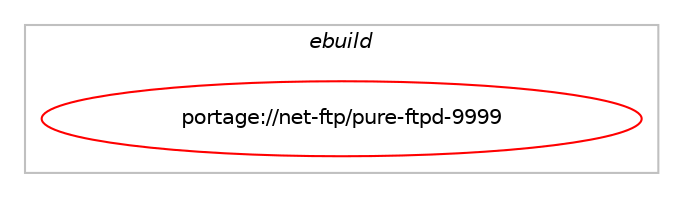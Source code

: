 digraph prolog {

# *************
# Graph options
# *************

newrank=true;
concentrate=true;
compound=true;
graph [rankdir=LR,fontname=Helvetica,fontsize=10,ranksep=1.5];#, ranksep=2.5, nodesep=0.2];
edge  [arrowhead=vee];
node  [fontname=Helvetica,fontsize=10];

# **********
# The ebuild
# **********

subgraph cluster_leftcol {
color=gray;
label=<<i>ebuild</i>>;
id [label="portage://net-ftp/pure-ftpd-9999", color=red, width=4, href="../net-ftp/pure-ftpd-9999.svg"];
}

# ****************
# The dependencies
# ****************

subgraph cluster_midcol {
color=gray;
label=<<i>dependencies</i>>;
subgraph cluster_compile {
fillcolor="#eeeeee";
style=filled;
label=<<i>compile</i>>;
# *** BEGIN UNKNOWN DEPENDENCY TYPE (TODO) ***
# id -> equal(use_conditional_group(positive,caps,portage://net-ftp/pure-ftpd-9999,[package_dependency(portage://net-ftp/pure-ftpd-9999,install,no,sys-libs,libcap,none,[,,],[],[])]))
# *** END UNKNOWN DEPENDENCY TYPE (TODO) ***

# *** BEGIN UNKNOWN DEPENDENCY TYPE (TODO) ***
# id -> equal(use_conditional_group(positive,ldap,portage://net-ftp/pure-ftpd-9999,[package_dependency(portage://net-ftp/pure-ftpd-9999,install,no,net-nds,openldap,greaterequal,[2.0.25,,,2.0.25],any_same_slot,[])]))
# *** END UNKNOWN DEPENDENCY TYPE (TODO) ***

# *** BEGIN UNKNOWN DEPENDENCY TYPE (TODO) ***
# id -> equal(use_conditional_group(positive,mysql,portage://net-ftp/pure-ftpd-9999,[any_of_group([package_dependency(portage://net-ftp/pure-ftpd-9999,install,no,dev-db,mariadb-connector-c,none,[,,],[],[]),package_dependency(portage://net-ftp/pure-ftpd-9999,install,no,dev-db,mysql-connector-c,none,[,,],[],[])])]))
# *** END UNKNOWN DEPENDENCY TYPE (TODO) ***

# *** BEGIN UNKNOWN DEPENDENCY TYPE (TODO) ***
# id -> equal(use_conditional_group(positive,pam,portage://net-ftp/pure-ftpd-9999,[package_dependency(portage://net-ftp/pure-ftpd-9999,install,no,sys-libs,pam,none,[,,],[],[])]))
# *** END UNKNOWN DEPENDENCY TYPE (TODO) ***

# *** BEGIN UNKNOWN DEPENDENCY TYPE (TODO) ***
# id -> equal(use_conditional_group(positive,postgres,portage://net-ftp/pure-ftpd-9999,[package_dependency(portage://net-ftp/pure-ftpd-9999,install,no,dev-db,postgresql,none,[,,],any_same_slot,[])]))
# *** END UNKNOWN DEPENDENCY TYPE (TODO) ***

# *** BEGIN UNKNOWN DEPENDENCY TYPE (TODO) ***
# id -> equal(use_conditional_group(positive,ssl,portage://net-ftp/pure-ftpd-9999,[package_dependency(portage://net-ftp/pure-ftpd-9999,install,no,dev-libs,openssl,none,[,,],[slot(0),equal],[use(disable(bindist),negative)])]))
# *** END UNKNOWN DEPENDENCY TYPE (TODO) ***

# *** BEGIN UNKNOWN DEPENDENCY TYPE (TODO) ***
# id -> equal(use_conditional_group(positive,sysquota,portage://net-ftp/pure-ftpd-9999,[package_dependency(portage://net-ftp/pure-ftpd-9999,install,no,sys-fs,quota,none,[,,],[],[use(disable(rpc),none)])]))
# *** END UNKNOWN DEPENDENCY TYPE (TODO) ***

# *** BEGIN UNKNOWN DEPENDENCY TYPE (TODO) ***
# id -> equal(use_conditional_group(positive,xinetd,portage://net-ftp/pure-ftpd-9999,[package_dependency(portage://net-ftp/pure-ftpd-9999,install,no,virtual,inetd,none,[,,],[],[])]))
# *** END UNKNOWN DEPENDENCY TYPE (TODO) ***

# *** BEGIN UNKNOWN DEPENDENCY TYPE (TODO) ***
# id -> equal(package_dependency(portage://net-ftp/pure-ftpd-9999,install,no,dev-libs,libsodium,none,[,,],any_same_slot,[]))
# *** END UNKNOWN DEPENDENCY TYPE (TODO) ***

# *** BEGIN UNKNOWN DEPENDENCY TYPE (TODO) ***
# id -> equal(package_dependency(portage://net-ftp/pure-ftpd-9999,install,no,virtual,libcrypt,none,[,,],any_same_slot,[]))
# *** END UNKNOWN DEPENDENCY TYPE (TODO) ***

}
subgraph cluster_compileandrun {
fillcolor="#eeeeee";
style=filled;
label=<<i>compile and run</i>>;
}
subgraph cluster_run {
fillcolor="#eeeeee";
style=filled;
label=<<i>run</i>>;
# *** BEGIN UNKNOWN DEPENDENCY TYPE (TODO) ***
# id -> equal(use_conditional_group(positive,caps,portage://net-ftp/pure-ftpd-9999,[package_dependency(portage://net-ftp/pure-ftpd-9999,run,no,sys-libs,libcap,none,[,,],[],[])]))
# *** END UNKNOWN DEPENDENCY TYPE (TODO) ***

# *** BEGIN UNKNOWN DEPENDENCY TYPE (TODO) ***
# id -> equal(use_conditional_group(positive,ldap,portage://net-ftp/pure-ftpd-9999,[package_dependency(portage://net-ftp/pure-ftpd-9999,run,no,net-nds,openldap,greaterequal,[2.0.25,,,2.0.25],any_same_slot,[])]))
# *** END UNKNOWN DEPENDENCY TYPE (TODO) ***

# *** BEGIN UNKNOWN DEPENDENCY TYPE (TODO) ***
# id -> equal(use_conditional_group(positive,mysql,portage://net-ftp/pure-ftpd-9999,[any_of_group([package_dependency(portage://net-ftp/pure-ftpd-9999,run,no,dev-db,mariadb-connector-c,none,[,,],[],[]),package_dependency(portage://net-ftp/pure-ftpd-9999,run,no,dev-db,mysql-connector-c,none,[,,],[],[])])]))
# *** END UNKNOWN DEPENDENCY TYPE (TODO) ***

# *** BEGIN UNKNOWN DEPENDENCY TYPE (TODO) ***
# id -> equal(use_conditional_group(positive,pam,portage://net-ftp/pure-ftpd-9999,[package_dependency(portage://net-ftp/pure-ftpd-9999,run,no,sys-libs,pam,none,[,,],[],[])]))
# *** END UNKNOWN DEPENDENCY TYPE (TODO) ***

# *** BEGIN UNKNOWN DEPENDENCY TYPE (TODO) ***
# id -> equal(use_conditional_group(positive,postgres,portage://net-ftp/pure-ftpd-9999,[package_dependency(portage://net-ftp/pure-ftpd-9999,run,no,dev-db,postgresql,none,[,,],any_same_slot,[])]))
# *** END UNKNOWN DEPENDENCY TYPE (TODO) ***

# *** BEGIN UNKNOWN DEPENDENCY TYPE (TODO) ***
# id -> equal(use_conditional_group(positive,selinux,portage://net-ftp/pure-ftpd-9999,[package_dependency(portage://net-ftp/pure-ftpd-9999,run,no,sec-policy,selinux-ftp,none,[,,],[],[])]))
# *** END UNKNOWN DEPENDENCY TYPE (TODO) ***

# *** BEGIN UNKNOWN DEPENDENCY TYPE (TODO) ***
# id -> equal(use_conditional_group(positive,ssl,portage://net-ftp/pure-ftpd-9999,[package_dependency(portage://net-ftp/pure-ftpd-9999,run,no,dev-libs,openssl,none,[,,],[slot(0),equal],[use(disable(bindist),negative)])]))
# *** END UNKNOWN DEPENDENCY TYPE (TODO) ***

# *** BEGIN UNKNOWN DEPENDENCY TYPE (TODO) ***
# id -> equal(use_conditional_group(positive,sysquota,portage://net-ftp/pure-ftpd-9999,[package_dependency(portage://net-ftp/pure-ftpd-9999,run,no,sys-fs,quota,none,[,,],[],[use(disable(rpc),none)])]))
# *** END UNKNOWN DEPENDENCY TYPE (TODO) ***

# *** BEGIN UNKNOWN DEPENDENCY TYPE (TODO) ***
# id -> equal(use_conditional_group(positive,xinetd,portage://net-ftp/pure-ftpd-9999,[package_dependency(portage://net-ftp/pure-ftpd-9999,run,no,virtual,inetd,none,[,,],[],[])]))
# *** END UNKNOWN DEPENDENCY TYPE (TODO) ***

# *** BEGIN UNKNOWN DEPENDENCY TYPE (TODO) ***
# id -> equal(package_dependency(portage://net-ftp/pure-ftpd-9999,run,no,dev-libs,libsodium,none,[,,],any_same_slot,[]))
# *** END UNKNOWN DEPENDENCY TYPE (TODO) ***

# *** BEGIN UNKNOWN DEPENDENCY TYPE (TODO) ***
# id -> equal(package_dependency(portage://net-ftp/pure-ftpd-9999,run,no,net-ftp,ftpbase,none,[,,],[],[]))
# *** END UNKNOWN DEPENDENCY TYPE (TODO) ***

# *** BEGIN UNKNOWN DEPENDENCY TYPE (TODO) ***
# id -> equal(package_dependency(portage://net-ftp/pure-ftpd-9999,run,no,virtual,libcrypt,none,[,,],any_same_slot,[]))
# *** END UNKNOWN DEPENDENCY TYPE (TODO) ***

}
}

# **************
# The candidates
# **************

subgraph cluster_choices {
rank=same;
color=gray;
label=<<i>candidates</i>>;

}

}
